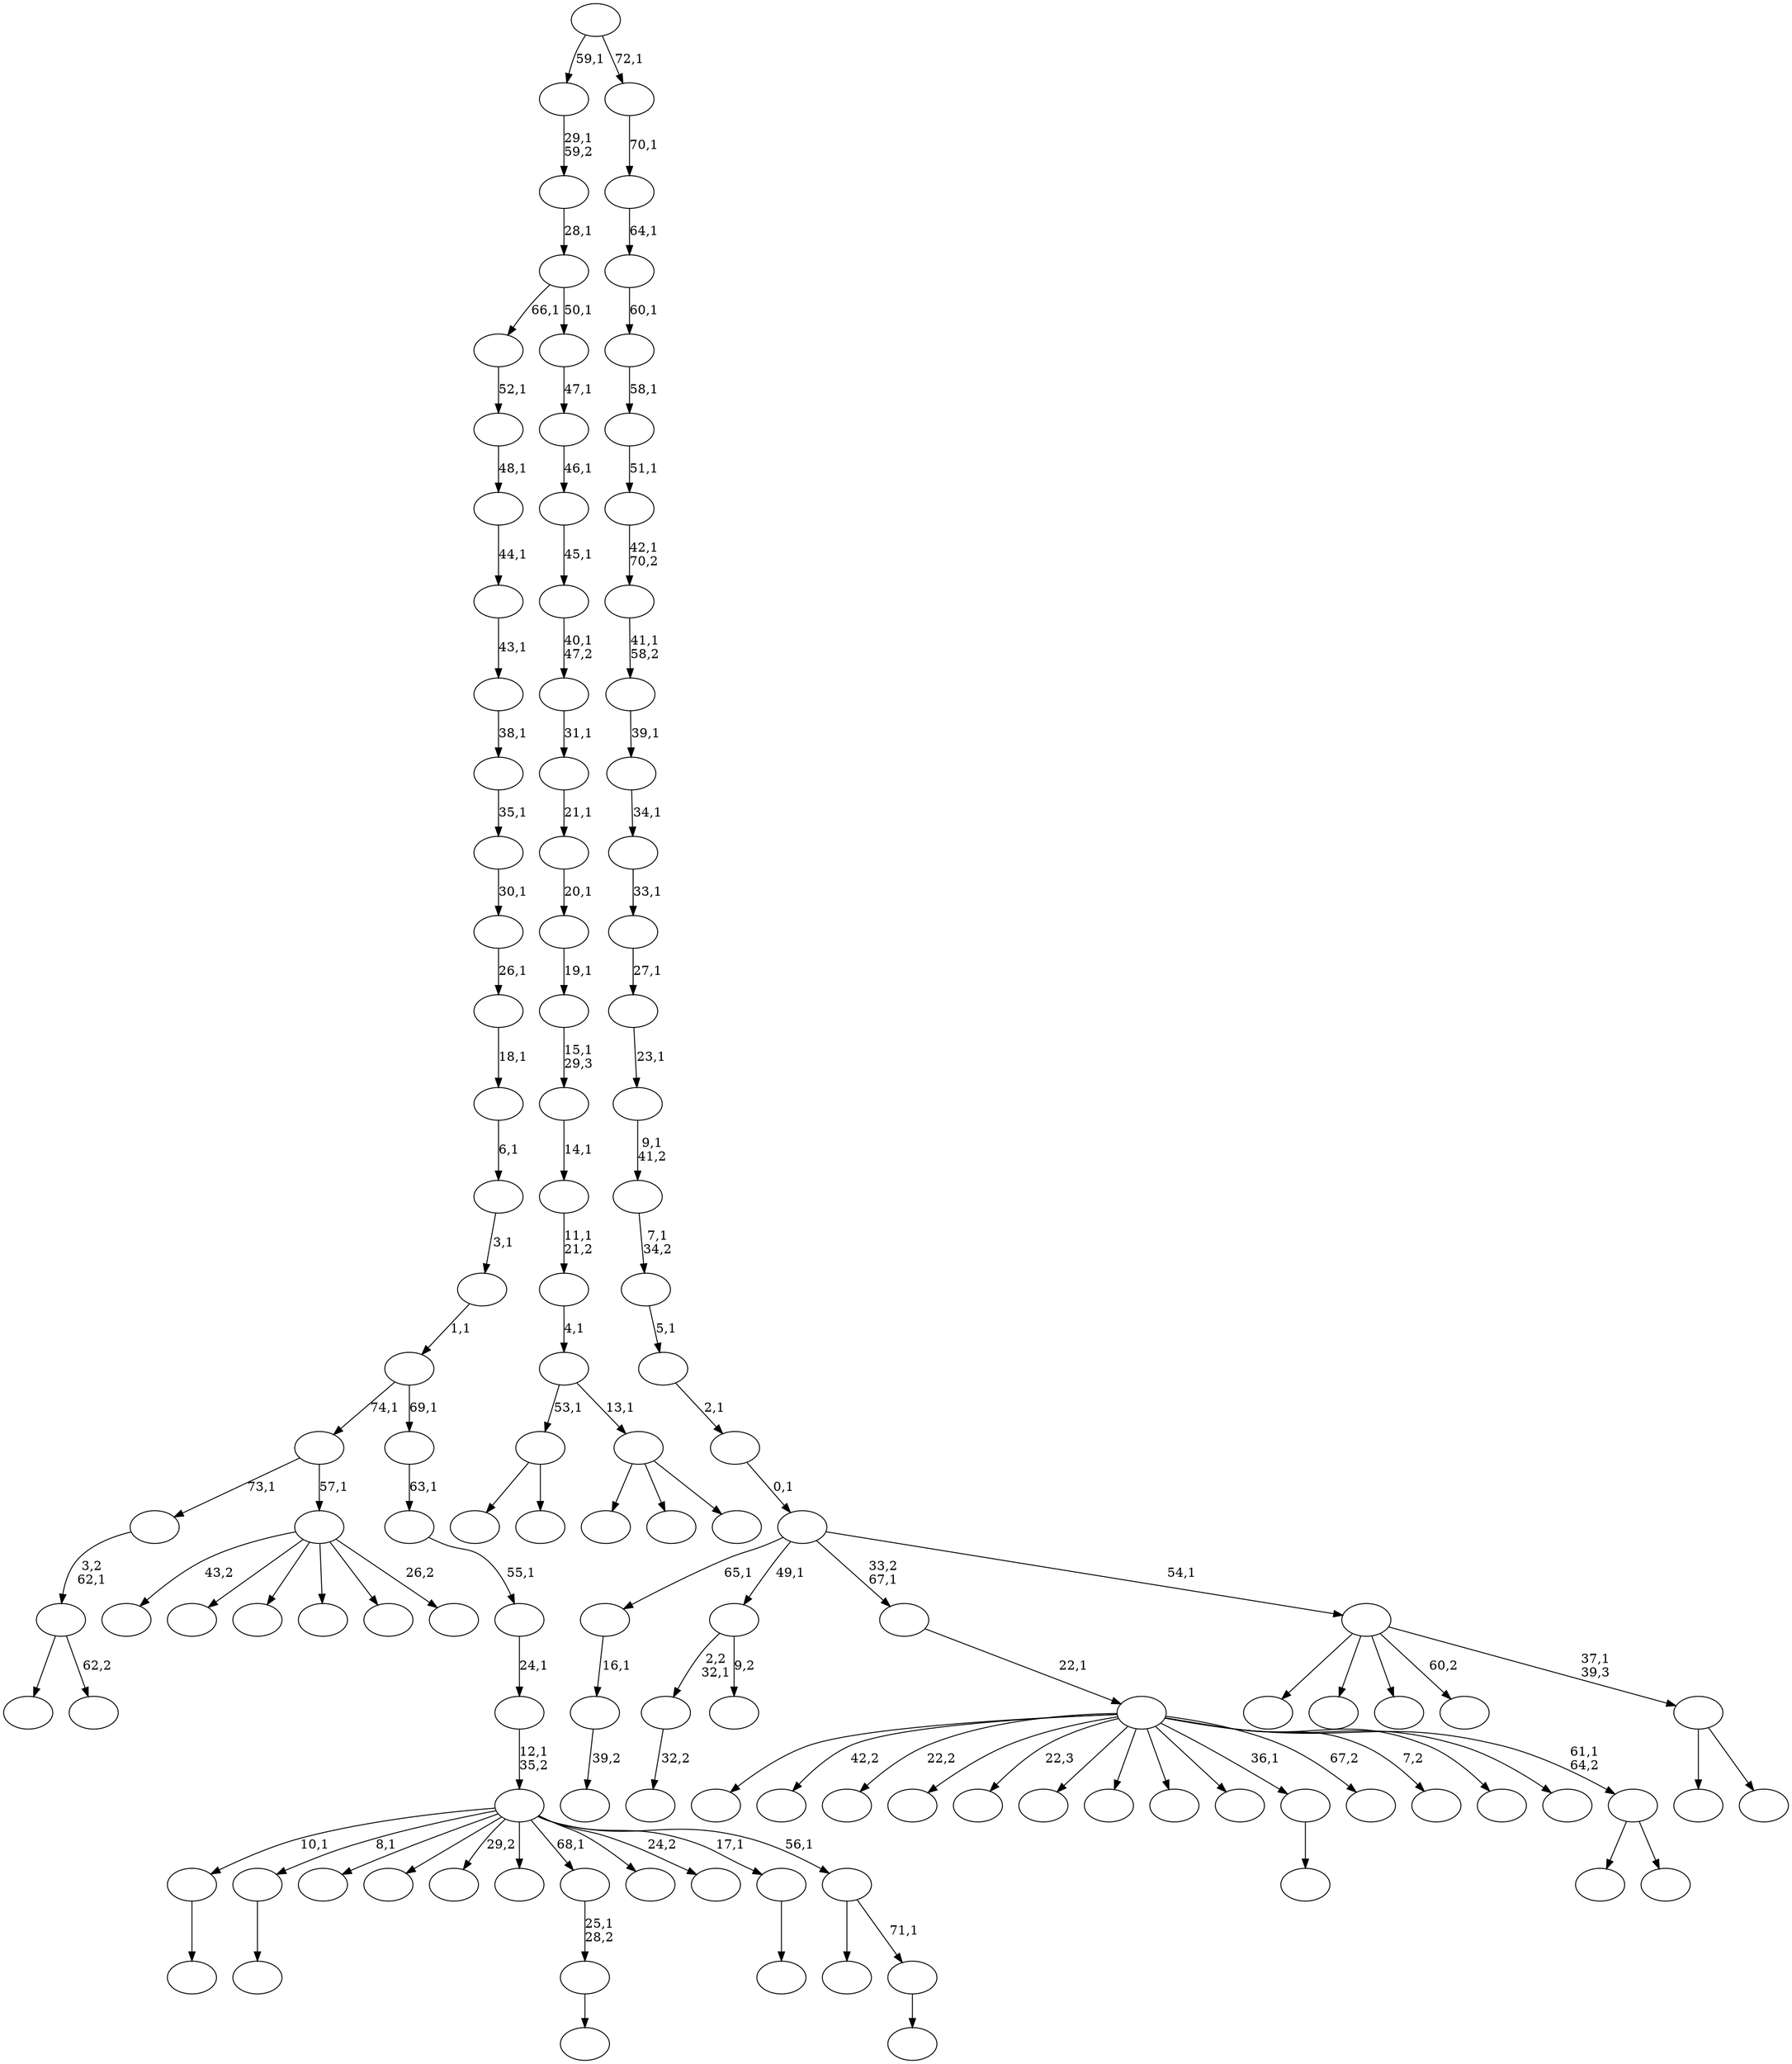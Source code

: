 digraph T {
	125 [label=""]
	124 [label=""]
	123 [label=""]
	122 [label=""]
	121 [label=""]
	120 [label=""]
	119 [label=""]
	118 [label=""]
	117 [label=""]
	116 [label=""]
	115 [label=""]
	114 [label=""]
	113 [label=""]
	112 [label=""]
	111 [label=""]
	110 [label=""]
	109 [label=""]
	108 [label=""]
	107 [label=""]
	106 [label=""]
	105 [label=""]
	104 [label=""]
	103 [label=""]
	102 [label=""]
	101 [label=""]
	100 [label=""]
	99 [label=""]
	98 [label=""]
	97 [label=""]
	96 [label=""]
	95 [label=""]
	94 [label=""]
	93 [label=""]
	92 [label=""]
	91 [label=""]
	90 [label=""]
	89 [label=""]
	88 [label=""]
	87 [label=""]
	86 [label=""]
	85 [label=""]
	84 [label=""]
	83 [label=""]
	82 [label=""]
	81 [label=""]
	80 [label=""]
	79 [label=""]
	78 [label=""]
	77 [label=""]
	76 [label=""]
	75 [label=""]
	74 [label=""]
	73 [label=""]
	72 [label=""]
	71 [label=""]
	70 [label=""]
	69 [label=""]
	68 [label=""]
	67 [label=""]
	66 [label=""]
	65 [label=""]
	64 [label=""]
	63 [label=""]
	62 [label=""]
	61 [label=""]
	60 [label=""]
	59 [label=""]
	58 [label=""]
	57 [label=""]
	56 [label=""]
	55 [label=""]
	54 [label=""]
	53 [label=""]
	52 [label=""]
	51 [label=""]
	50 [label=""]
	49 [label=""]
	48 [label=""]
	47 [label=""]
	46 [label=""]
	45 [label=""]
	44 [label=""]
	43 [label=""]
	42 [label=""]
	41 [label=""]
	40 [label=""]
	39 [label=""]
	38 [label=""]
	37 [label=""]
	36 [label=""]
	35 [label=""]
	34 [label=""]
	33 [label=""]
	32 [label=""]
	31 [label=""]
	30 [label=""]
	29 [label=""]
	28 [label=""]
	27 [label=""]
	26 [label=""]
	25 [label=""]
	24 [label=""]
	23 [label=""]
	22 [label=""]
	21 [label=""]
	20 [label=""]
	19 [label=""]
	18 [label=""]
	17 [label=""]
	16 [label=""]
	15 [label=""]
	14 [label=""]
	13 [label=""]
	12 [label=""]
	11 [label=""]
	10 [label=""]
	9 [label=""]
	8 [label=""]
	7 [label=""]
	6 [label=""]
	5 [label=""]
	4 [label=""]
	3 [label=""]
	2 [label=""]
	1 [label=""]
	0 [label=""]
	124 -> 125 [label=""]
	115 -> 116 [label="39,2"]
	114 -> 115 [label="16,1"]
	112 -> 113 [label=""]
	107 -> 108 [label="32,2"]
	98 -> 99 [label=""]
	97 -> 98 [label="25,1\n28,2"]
	87 -> 107 [label="2,2\n32,1"]
	87 -> 88 [label="9,2"]
	84 -> 85 [label=""]
	79 -> 80 [label=""]
	74 -> 95 [label=""]
	74 -> 75 [label="62,2"]
	73 -> 74 [label="3,2\n62,1"]
	69 -> 121 [label=""]
	69 -> 70 [label=""]
	67 -> 117 [label="43,2"]
	67 -> 110 [label=""]
	67 -> 83 [label=""]
	67 -> 77 [label=""]
	67 -> 71 [label=""]
	67 -> 68 [label="26,2"]
	66 -> 73 [label="73,1"]
	66 -> 67 [label="57,1"]
	63 -> 81 [label=""]
	63 -> 64 [label=""]
	62 -> 123 [label=""]
	62 -> 122 [label="42,2"]
	62 -> 120 [label="22,2"]
	62 -> 119 [label=""]
	62 -> 104 [label="22,3"]
	62 -> 102 [label=""]
	62 -> 93 [label=""]
	62 -> 90 [label=""]
	62 -> 86 [label=""]
	62 -> 79 [label="36,1"]
	62 -> 78 [label="67,2"]
	62 -> 76 [label="7,2"]
	62 -> 72 [label=""]
	62 -> 65 [label=""]
	62 -> 63 [label="61,1\n64,2"]
	61 -> 62 [label="22,1"]
	59 -> 60 [label=""]
	58 -> 82 [label=""]
	58 -> 59 [label="71,1"]
	57 -> 124 [label="10,1"]
	57 -> 112 [label="8,1"]
	57 -> 111 [label=""]
	57 -> 109 [label=""]
	57 -> 105 [label="29,2"]
	57 -> 101 [label=""]
	57 -> 97 [label="68,1"]
	57 -> 92 [label=""]
	57 -> 91 [label="24,2"]
	57 -> 84 [label="17,1"]
	57 -> 58 [label="56,1"]
	56 -> 57 [label="12,1\n35,2"]
	55 -> 56 [label="24,1"]
	54 -> 55 [label="55,1"]
	53 -> 54 [label="63,1"]
	52 -> 66 [label="74,1"]
	52 -> 53 [label="69,1"]
	51 -> 52 [label="1,1"]
	50 -> 51 [label="3,1"]
	49 -> 50 [label="6,1"]
	48 -> 49 [label="18,1"]
	47 -> 48 [label="26,1"]
	46 -> 47 [label="30,1"]
	45 -> 46 [label="35,1"]
	44 -> 45 [label="38,1"]
	43 -> 44 [label="43,1"]
	42 -> 43 [label="44,1"]
	41 -> 42 [label="48,1"]
	40 -> 41 [label="52,1"]
	38 -> 100 [label=""]
	38 -> 89 [label=""]
	38 -> 39 [label=""]
	37 -> 69 [label="53,1"]
	37 -> 38 [label="13,1"]
	36 -> 37 [label="4,1"]
	35 -> 36 [label="11,1\n21,2"]
	34 -> 35 [label="14,1"]
	33 -> 34 [label="15,1\n29,3"]
	32 -> 33 [label="19,1"]
	31 -> 32 [label="20,1"]
	30 -> 31 [label="21,1"]
	29 -> 30 [label="31,1"]
	28 -> 29 [label="40,1\n47,2"]
	27 -> 28 [label="45,1"]
	26 -> 27 [label="46,1"]
	25 -> 26 [label="47,1"]
	24 -> 40 [label="66,1"]
	24 -> 25 [label="50,1"]
	23 -> 24 [label="28,1"]
	22 -> 23 [label="29,1\n59,2"]
	20 -> 96 [label=""]
	20 -> 21 [label=""]
	19 -> 118 [label=""]
	19 -> 106 [label=""]
	19 -> 103 [label=""]
	19 -> 94 [label="60,2"]
	19 -> 20 [label="37,1\n39,3"]
	18 -> 114 [label="65,1"]
	18 -> 87 [label="49,1"]
	18 -> 61 [label="33,2\n67,1"]
	18 -> 19 [label="54,1"]
	17 -> 18 [label="0,1"]
	16 -> 17 [label="2,1"]
	15 -> 16 [label="5,1"]
	14 -> 15 [label="7,1\n34,2"]
	13 -> 14 [label="9,1\n41,2"]
	12 -> 13 [label="23,1"]
	11 -> 12 [label="27,1"]
	10 -> 11 [label="33,1"]
	9 -> 10 [label="34,1"]
	8 -> 9 [label="39,1"]
	7 -> 8 [label="41,1\n58,2"]
	6 -> 7 [label="42,1\n70,2"]
	5 -> 6 [label="51,1"]
	4 -> 5 [label="58,1"]
	3 -> 4 [label="60,1"]
	2 -> 3 [label="64,1"]
	1 -> 2 [label="70,1"]
	0 -> 22 [label="59,1"]
	0 -> 1 [label="72,1"]
}
